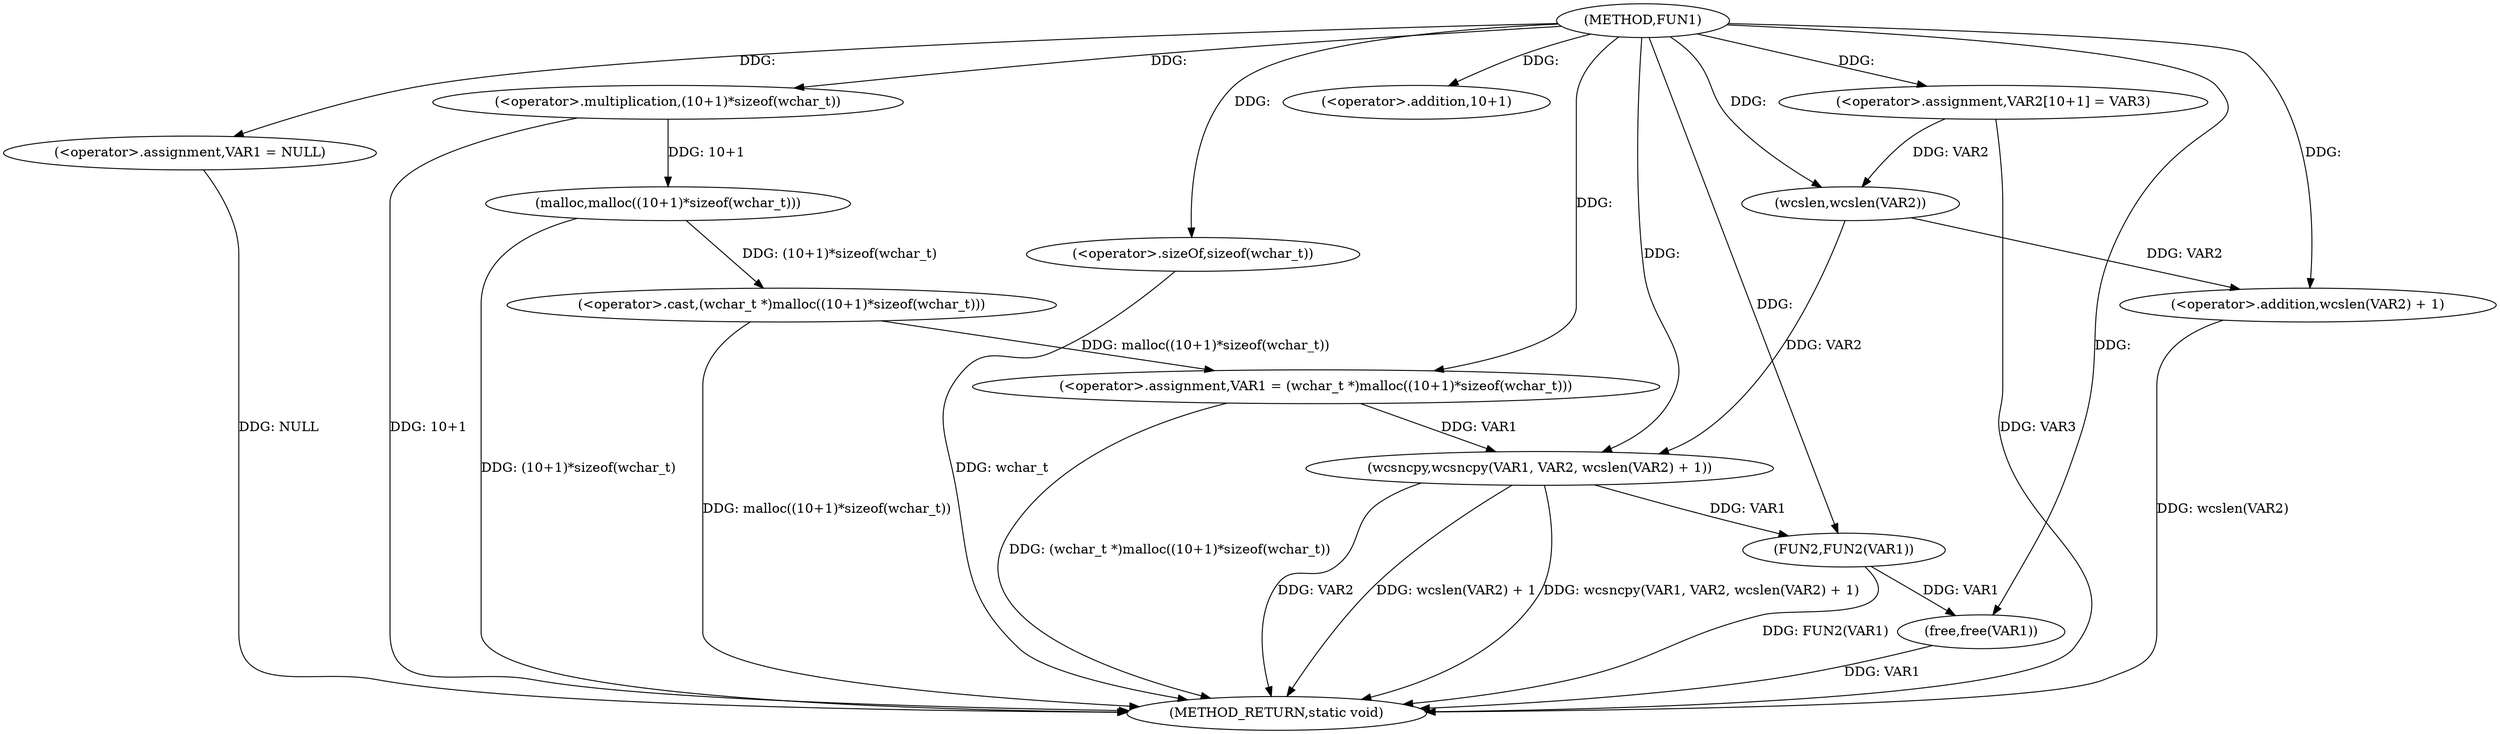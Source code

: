 digraph FUN1 {  
"1000100" [label = "(METHOD,FUN1)" ]
"1000135" [label = "(METHOD_RETURN,static void)" ]
"1000103" [label = "(<operator>.assignment,VAR1 = NULL)" ]
"1000108" [label = "(<operator>.assignment,VAR1 = (wchar_t *)malloc((10+1)*sizeof(wchar_t)))" ]
"1000110" [label = "(<operator>.cast,(wchar_t *)malloc((10+1)*sizeof(wchar_t)))" ]
"1000112" [label = "(malloc,malloc((10+1)*sizeof(wchar_t)))" ]
"1000113" [label = "(<operator>.multiplication,(10+1)*sizeof(wchar_t))" ]
"1000114" [label = "(<operator>.addition,10+1)" ]
"1000117" [label = "(<operator>.sizeOf,sizeof(wchar_t))" ]
"1000121" [label = "(<operator>.assignment,VAR2[10+1] = VAR3)" ]
"1000124" [label = "(wcsncpy,wcsncpy(VAR1, VAR2, wcslen(VAR2) + 1))" ]
"1000127" [label = "(<operator>.addition,wcslen(VAR2) + 1)" ]
"1000128" [label = "(wcslen,wcslen(VAR2))" ]
"1000131" [label = "(FUN2,FUN2(VAR1))" ]
"1000133" [label = "(free,free(VAR1))" ]
  "1000124" -> "1000135"  [ label = "DDG: VAR2"] 
  "1000103" -> "1000135"  [ label = "DDG: NULL"] 
  "1000113" -> "1000135"  [ label = "DDG: 10+1"] 
  "1000121" -> "1000135"  [ label = "DDG: VAR3"] 
  "1000124" -> "1000135"  [ label = "DDG: wcslen(VAR2) + 1"] 
  "1000117" -> "1000135"  [ label = "DDG: wchar_t"] 
  "1000127" -> "1000135"  [ label = "DDG: wcslen(VAR2)"] 
  "1000133" -> "1000135"  [ label = "DDG: VAR1"] 
  "1000110" -> "1000135"  [ label = "DDG: malloc((10+1)*sizeof(wchar_t))"] 
  "1000112" -> "1000135"  [ label = "DDG: (10+1)*sizeof(wchar_t)"] 
  "1000108" -> "1000135"  [ label = "DDG: (wchar_t *)malloc((10+1)*sizeof(wchar_t))"] 
  "1000131" -> "1000135"  [ label = "DDG: FUN2(VAR1)"] 
  "1000124" -> "1000135"  [ label = "DDG: wcsncpy(VAR1, VAR2, wcslen(VAR2) + 1)"] 
  "1000100" -> "1000103"  [ label = "DDG: "] 
  "1000110" -> "1000108"  [ label = "DDG: malloc((10+1)*sizeof(wchar_t))"] 
  "1000100" -> "1000108"  [ label = "DDG: "] 
  "1000112" -> "1000110"  [ label = "DDG: (10+1)*sizeof(wchar_t)"] 
  "1000113" -> "1000112"  [ label = "DDG: 10+1"] 
  "1000100" -> "1000113"  [ label = "DDG: "] 
  "1000100" -> "1000114"  [ label = "DDG: "] 
  "1000100" -> "1000117"  [ label = "DDG: "] 
  "1000100" -> "1000121"  [ label = "DDG: "] 
  "1000108" -> "1000124"  [ label = "DDG: VAR1"] 
  "1000100" -> "1000124"  [ label = "DDG: "] 
  "1000128" -> "1000124"  [ label = "DDG: VAR2"] 
  "1000128" -> "1000127"  [ label = "DDG: VAR2"] 
  "1000121" -> "1000128"  [ label = "DDG: VAR2"] 
  "1000100" -> "1000128"  [ label = "DDG: "] 
  "1000100" -> "1000127"  [ label = "DDG: "] 
  "1000124" -> "1000131"  [ label = "DDG: VAR1"] 
  "1000100" -> "1000131"  [ label = "DDG: "] 
  "1000131" -> "1000133"  [ label = "DDG: VAR1"] 
  "1000100" -> "1000133"  [ label = "DDG: "] 
}

